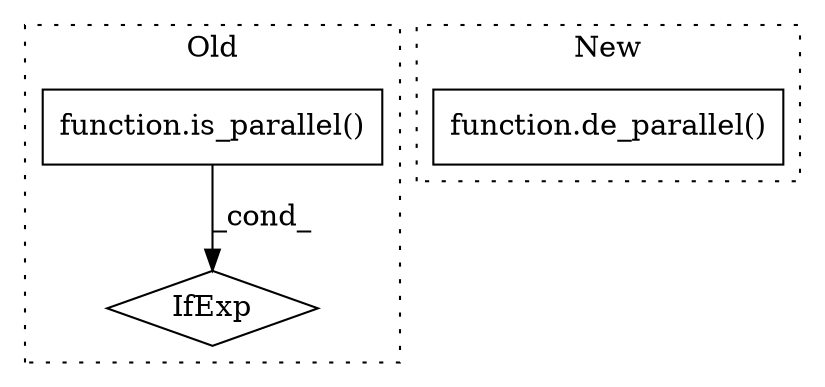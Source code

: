 digraph G {
subgraph cluster0 {
1 [label="IfExp" a="51" s="13238,13260" l="4,6" shape="diamond"];
3 [label="function.is_parallel()" a="75" s="13242,13259" l="12,1" shape="box"];
label = "Old";
style="dotted";
}
subgraph cluster1 {
2 [label="function.de_parallel()" a="75" s="13186,13203" l="12,1" shape="box"];
label = "New";
style="dotted";
}
3 -> 1 [label="_cond_"];
}